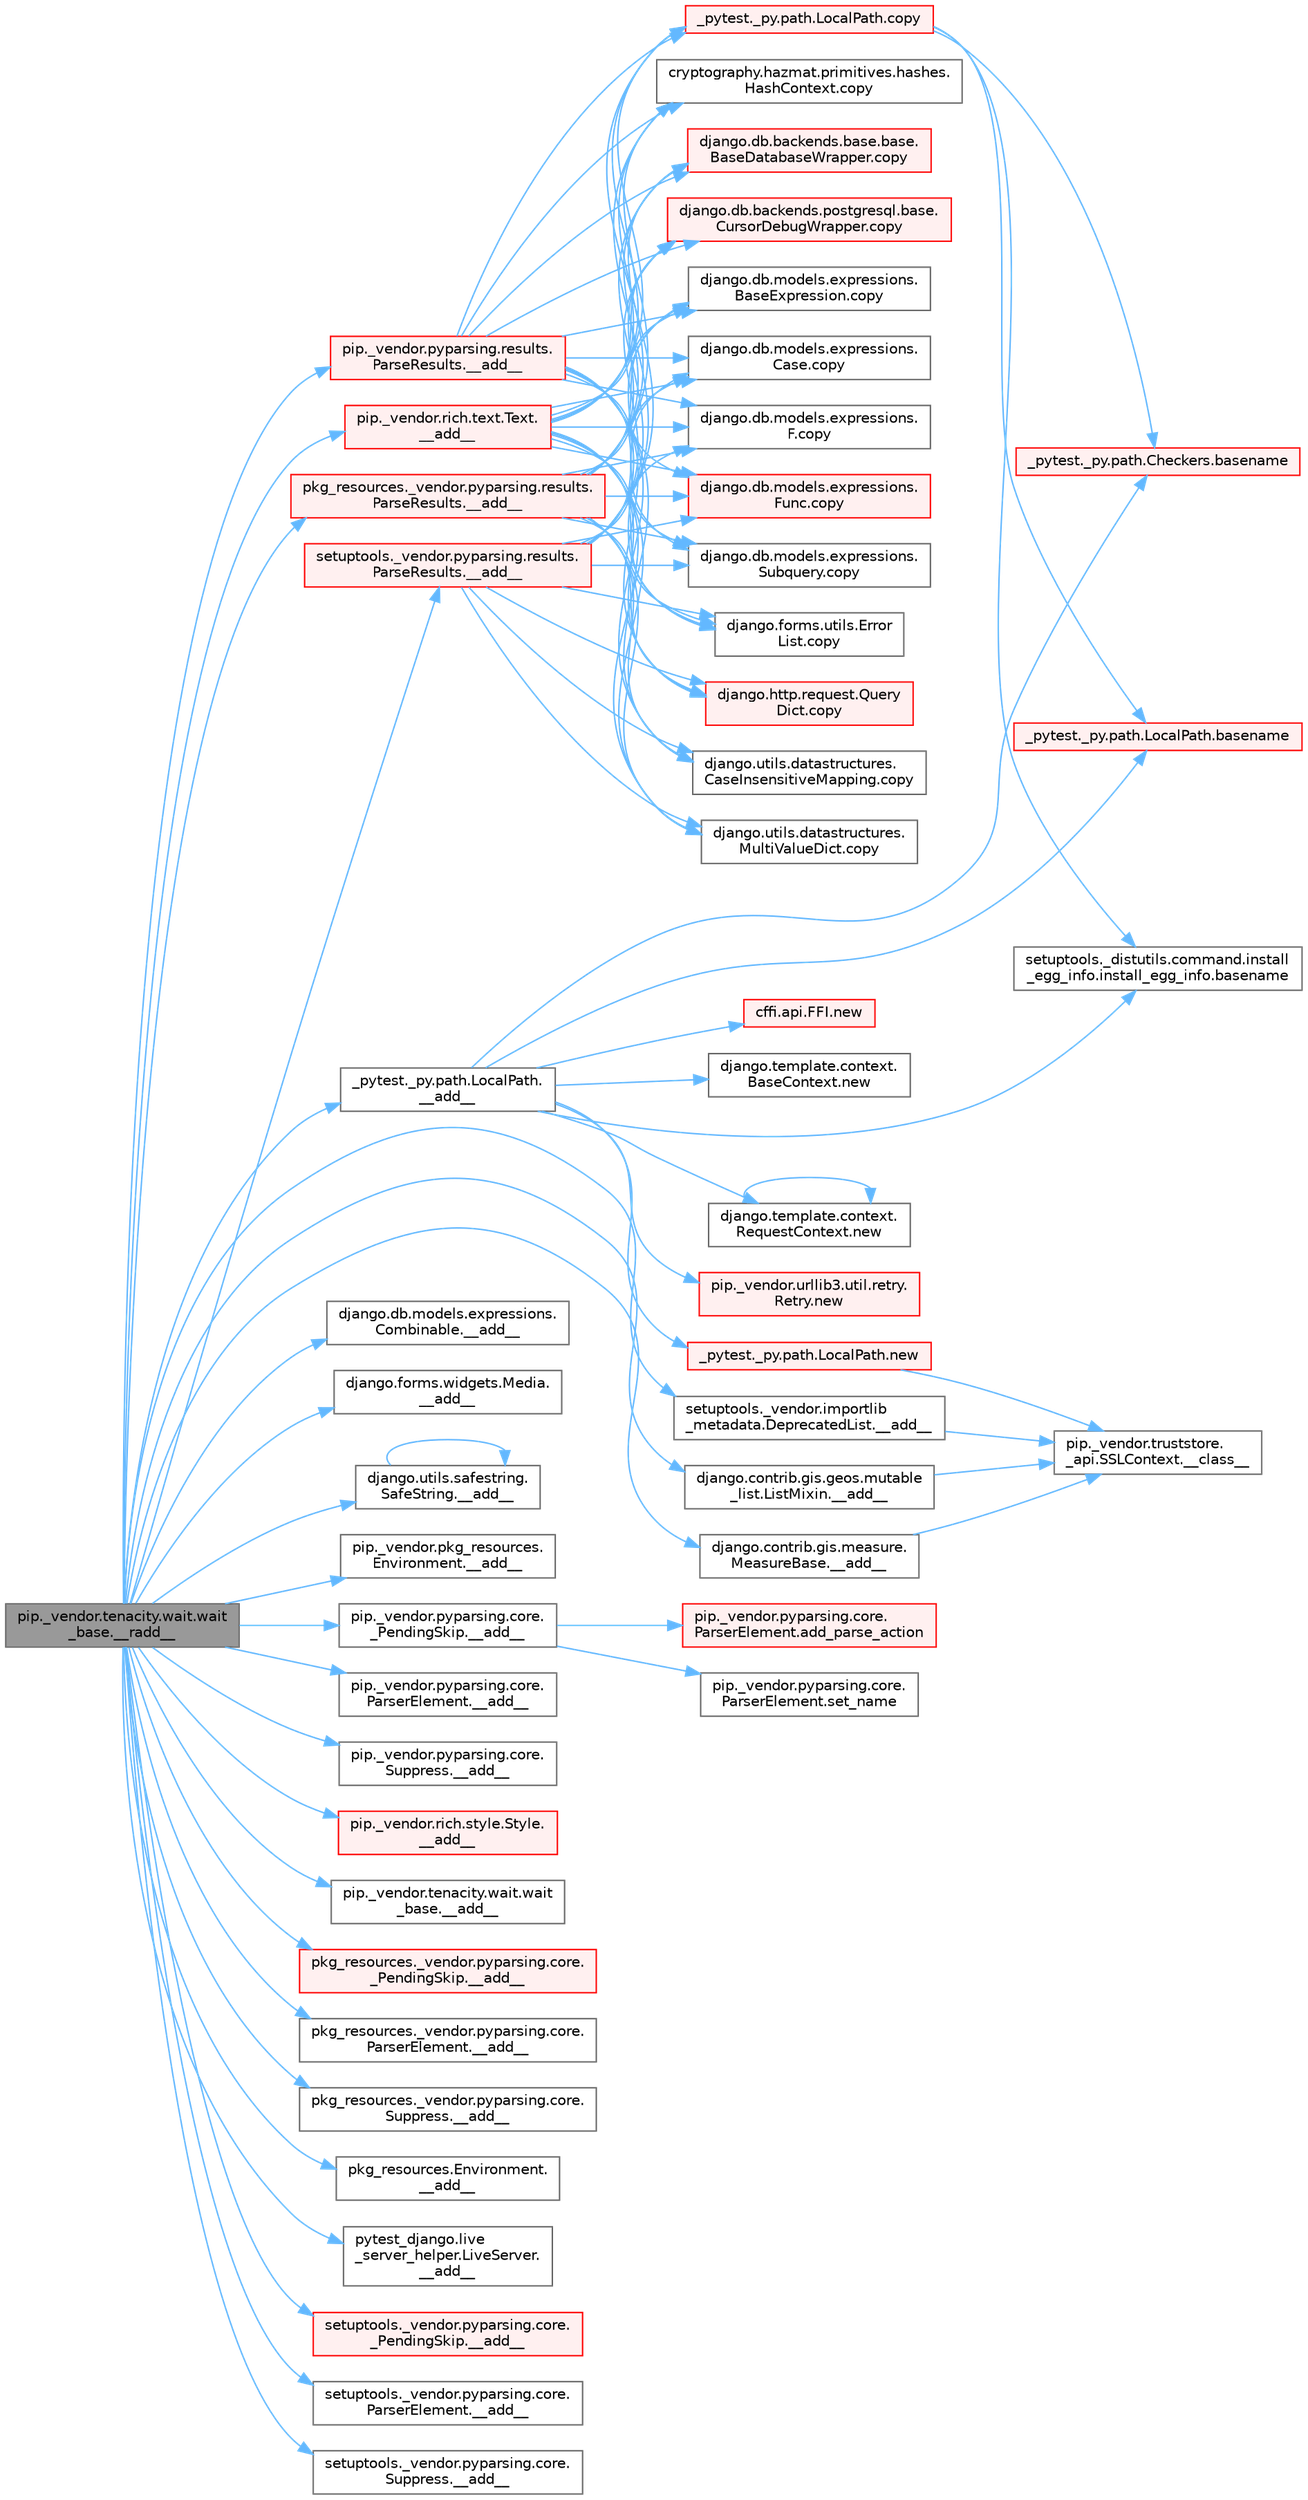 digraph "pip._vendor.tenacity.wait.wait_base.__radd__"
{
 // LATEX_PDF_SIZE
  bgcolor="transparent";
  edge [fontname=Helvetica,fontsize=10,labelfontname=Helvetica,labelfontsize=10];
  node [fontname=Helvetica,fontsize=10,shape=box,height=0.2,width=0.4];
  rankdir="LR";
  Node1 [id="Node000001",label="pip._vendor.tenacity.wait.wait\l_base.__radd__",height=0.2,width=0.4,color="gray40", fillcolor="grey60", style="filled", fontcolor="black",tooltip=" "];
  Node1 -> Node2 [id="edge1_Node000001_Node000002",color="steelblue1",style="solid",tooltip=" "];
  Node2 [id="Node000002",label="_pytest._py.path.LocalPath.\l__add__",height=0.2,width=0.4,color="grey40", fillcolor="white", style="filled",URL="$class__pytest_1_1__py_1_1path_1_1_local_path.html#abe95df43f29943a2ec6ccad0c25662da",tooltip=" "];
  Node2 -> Node3 [id="edge2_Node000002_Node000003",color="steelblue1",style="solid",tooltip=" "];
  Node3 [id="Node000003",label="_pytest._py.path.Checkers.basename",height=0.2,width=0.4,color="red", fillcolor="#FFF0F0", style="filled",URL="$class__pytest_1_1__py_1_1path_1_1_checkers.html#a5a659647ce281e4f0e46b4113485effe",tooltip=" "];
  Node2 -> Node2290 [id="edge3_Node000002_Node002290",color="steelblue1",style="solid",tooltip=" "];
  Node2290 [id="Node002290",label="_pytest._py.path.LocalPath.basename",height=0.2,width=0.4,color="red", fillcolor="#FFF0F0", style="filled",URL="$class__pytest_1_1__py_1_1path_1_1_local_path.html#a8a8ef1d27ceea399ad99d6d709acdbc9",tooltip=" "];
  Node2 -> Node2291 [id="edge4_Node000002_Node002291",color="steelblue1",style="solid",tooltip=" "];
  Node2291 [id="Node002291",label="setuptools._distutils.command.install\l_egg_info.install_egg_info.basename",height=0.2,width=0.4,color="grey40", fillcolor="white", style="filled",URL="$classsetuptools_1_1__distutils_1_1command_1_1install__egg__info_1_1install__egg__info.html#a40403bb2ce0a42795ac00f35fd36c713",tooltip=" "];
  Node2 -> Node224 [id="edge5_Node000002_Node000224",color="steelblue1",style="solid",tooltip=" "];
  Node224 [id="Node000224",label="_pytest._py.path.LocalPath.new",height=0.2,width=0.4,color="red", fillcolor="#FFF0F0", style="filled",URL="$class__pytest_1_1__py_1_1path_1_1_local_path.html#ab5882416a5911e7a15e0598cbeab05cd",tooltip=" "];
  Node224 -> Node8 [id="edge6_Node000224_Node000008",color="steelblue1",style="solid",tooltip=" "];
  Node8 [id="Node000008",label="pip._vendor.truststore.\l_api.SSLContext.__class__",height=0.2,width=0.4,color="grey40", fillcolor="white", style="filled",URL="$classpip_1_1__vendor_1_1truststore_1_1__api_1_1_s_s_l_context.html#a530861514f31eabaa3f513557d6e66de",tooltip=" "];
  Node2 -> Node4286 [id="edge7_Node000002_Node004286",color="steelblue1",style="solid",tooltip=" "];
  Node4286 [id="Node004286",label="cffi.api.FFI.new",height=0.2,width=0.4,color="red", fillcolor="#FFF0F0", style="filled",URL="$classcffi_1_1api_1_1_f_f_i.html#a8683df0d048f312ff118f16dae752887",tooltip=" "];
  Node2 -> Node4287 [id="edge8_Node000002_Node004287",color="steelblue1",style="solid",tooltip=" "];
  Node4287 [id="Node004287",label="django.template.context.\lBaseContext.new",height=0.2,width=0.4,color="grey40", fillcolor="white", style="filled",URL="$classdjango_1_1template_1_1context_1_1_base_context.html#a65a4f3e5e3bccacaf4e30e36100c1423",tooltip=" "];
  Node2 -> Node4288 [id="edge9_Node000002_Node004288",color="steelblue1",style="solid",tooltip=" "];
  Node4288 [id="Node004288",label="django.template.context.\lRequestContext.new",height=0.2,width=0.4,color="grey40", fillcolor="white", style="filled",URL="$classdjango_1_1template_1_1context_1_1_request_context.html#a4402e04b0c9bd3d4a2b7f06f38ab7432",tooltip=" "];
  Node4288 -> Node4288 [id="edge10_Node004288_Node004288",color="steelblue1",style="solid",tooltip=" "];
  Node2 -> Node4289 [id="edge11_Node000002_Node004289",color="steelblue1",style="solid",tooltip=" "];
  Node4289 [id="Node004289",label="pip._vendor.urllib3.util.retry.\lRetry.new",height=0.2,width=0.4,color="red", fillcolor="#FFF0F0", style="filled",URL="$classpip_1_1__vendor_1_1urllib3_1_1util_1_1retry_1_1_retry.html#ab806585412b9d9b3c0d882fb4bd8d3c0",tooltip=" "];
  Node1 -> Node4527 [id="edge12_Node000001_Node004527",color="steelblue1",style="solid",tooltip=" "];
  Node4527 [id="Node004527",label="django.contrib.gis.geos.mutable\l_list.ListMixin.__add__",height=0.2,width=0.4,color="grey40", fillcolor="white", style="filled",URL="$classdjango_1_1contrib_1_1gis_1_1geos_1_1mutable__list_1_1_list_mixin.html#a59eb983b1124a392915d2fc854d4e625",tooltip=" "];
  Node4527 -> Node8 [id="edge13_Node004527_Node000008",color="steelblue1",style="solid",tooltip=" "];
  Node1 -> Node4528 [id="edge14_Node000001_Node004528",color="steelblue1",style="solid",tooltip=" "];
  Node4528 [id="Node004528",label="django.contrib.gis.measure.\lMeasureBase.__add__",height=0.2,width=0.4,color="grey40", fillcolor="white", style="filled",URL="$classdjango_1_1contrib_1_1gis_1_1measure_1_1_measure_base.html#a39b101fe40f8cd2f88327dd25178d57d",tooltip=" "];
  Node4528 -> Node8 [id="edge15_Node004528_Node000008",color="steelblue1",style="solid",tooltip=" "];
  Node1 -> Node4529 [id="edge16_Node000001_Node004529",color="steelblue1",style="solid",tooltip=" "];
  Node4529 [id="Node004529",label="django.db.models.expressions.\lCombinable.__add__",height=0.2,width=0.4,color="grey40", fillcolor="white", style="filled",URL="$classdjango_1_1db_1_1models_1_1expressions_1_1_combinable.html#aba6118781f873a71fc9d18dca958ae02",tooltip=" "];
  Node1 -> Node4530 [id="edge17_Node000001_Node004530",color="steelblue1",style="solid",tooltip=" "];
  Node4530 [id="Node004530",label="django.forms.widgets.Media.\l__add__",height=0.2,width=0.4,color="grey40", fillcolor="white", style="filled",URL="$classdjango_1_1forms_1_1widgets_1_1_media.html#a6eac771a2cf4b72113bfaf5e8d8b695c",tooltip=" "];
  Node1 -> Node4531 [id="edge18_Node000001_Node004531",color="steelblue1",style="solid",tooltip=" "];
  Node4531 [id="Node004531",label="django.utils.safestring.\lSafeString.__add__",height=0.2,width=0.4,color="grey40", fillcolor="white", style="filled",URL="$classdjango_1_1utils_1_1safestring_1_1_safe_string.html#a1a5d590cc5179beb9a8ec0046930d2c2",tooltip=" "];
  Node4531 -> Node4531 [id="edge19_Node004531_Node004531",color="steelblue1",style="solid",tooltip=" "];
  Node1 -> Node4532 [id="edge20_Node000001_Node004532",color="steelblue1",style="solid",tooltip=" "];
  Node4532 [id="Node004532",label="pip._vendor.pkg_resources.\lEnvironment.__add__",height=0.2,width=0.4,color="grey40", fillcolor="white", style="filled",URL="$classpip_1_1__vendor_1_1pkg__resources_1_1_environment.html#a9f56e1f0b50ee6b8456c43838124ed60",tooltip=" "];
  Node1 -> Node4533 [id="edge21_Node000001_Node004533",color="steelblue1",style="solid",tooltip=" "];
  Node4533 [id="Node004533",label="pip._vendor.pyparsing.core.\l_PendingSkip.__add__",height=0.2,width=0.4,color="grey40", fillcolor="white", style="filled",URL="$classpip_1_1__vendor_1_1pyparsing_1_1core_1_1___pending_skip.html#a39e2cd9f60b32560568a62d36a8bec4b",tooltip=" "];
  Node4533 -> Node4534 [id="edge22_Node004533_Node004534",color="steelblue1",style="solid",tooltip=" "];
  Node4534 [id="Node004534",label="pip._vendor.pyparsing.core.\lParserElement.add_parse_action",height=0.2,width=0.4,color="red", fillcolor="#FFF0F0", style="filled",URL="$classpip_1_1__vendor_1_1pyparsing_1_1core_1_1_parser_element.html#a650489b95797058130c9fca57ae480b3",tooltip=" "];
  Node4533 -> Node4536 [id="edge23_Node004533_Node004536",color="steelblue1",style="solid",tooltip=" "];
  Node4536 [id="Node004536",label="pip._vendor.pyparsing.core.\lParserElement.set_name",height=0.2,width=0.4,color="grey40", fillcolor="white", style="filled",URL="$classpip_1_1__vendor_1_1pyparsing_1_1core_1_1_parser_element.html#ae6d0bb3be71b1ca3075ca6077a723065",tooltip=" "];
  Node1 -> Node4537 [id="edge24_Node000001_Node004537",color="steelblue1",style="solid",tooltip=" "];
  Node4537 [id="Node004537",label="pip._vendor.pyparsing.core.\lParserElement.__add__",height=0.2,width=0.4,color="grey40", fillcolor="white", style="filled",URL="$classpip_1_1__vendor_1_1pyparsing_1_1core_1_1_parser_element.html#a57e21307948426d1b9756b554104e94f",tooltip=" "];
  Node1 -> Node4538 [id="edge25_Node000001_Node004538",color="steelblue1",style="solid",tooltip=" "];
  Node4538 [id="Node004538",label="pip._vendor.pyparsing.core.\lSuppress.__add__",height=0.2,width=0.4,color="grey40", fillcolor="white", style="filled",URL="$classpip_1_1__vendor_1_1pyparsing_1_1core_1_1_suppress.html#a58c9a33de3504579502691878bd15031",tooltip=" "];
  Node1 -> Node4539 [id="edge26_Node000001_Node004539",color="steelblue1",style="solid",tooltip=" "];
  Node4539 [id="Node004539",label="pip._vendor.pyparsing.results.\lParseResults.__add__",height=0.2,width=0.4,color="red", fillcolor="#FFF0F0", style="filled",URL="$classpip_1_1__vendor_1_1pyparsing_1_1results_1_1_parse_results.html#a3d042ec44a5277aec415d0527b3aa0f2",tooltip=" "];
  Node4539 -> Node2289 [id="edge27_Node004539_Node002289",color="steelblue1",style="solid",tooltip=" "];
  Node2289 [id="Node002289",label="_pytest._py.path.LocalPath.copy",height=0.2,width=0.4,color="red", fillcolor="#FFF0F0", style="filled",URL="$class__pytest_1_1__py_1_1path_1_1_local_path.html#a9eeecae0b90a7147e6bf23d6ea8fc6c0",tooltip=" "];
  Node2289 -> Node3 [id="edge28_Node002289_Node000003",color="steelblue1",style="solid",tooltip=" "];
  Node2289 -> Node2290 [id="edge29_Node002289_Node002290",color="steelblue1",style="solid",tooltip=" "];
  Node2289 -> Node2291 [id="edge30_Node002289_Node002291",color="steelblue1",style="solid",tooltip=" "];
  Node4539 -> Node2345 [id="edge31_Node004539_Node002345",color="steelblue1",style="solid",tooltip=" "];
  Node2345 [id="Node002345",label="cryptography.hazmat.primitives.hashes.\lHashContext.copy",height=0.2,width=0.4,color="grey40", fillcolor="white", style="filled",URL="$classcryptography_1_1hazmat_1_1primitives_1_1hashes_1_1_hash_context.html#a9f9b30a47684d469cfdc3db7a7261ea1",tooltip=" "];
  Node4539 -> Node2346 [id="edge32_Node004539_Node002346",color="steelblue1",style="solid",tooltip=" "];
  Node2346 [id="Node002346",label="django.db.backends.base.base.\lBaseDatabaseWrapper.copy",height=0.2,width=0.4,color="red", fillcolor="#FFF0F0", style="filled",URL="$classdjango_1_1db_1_1backends_1_1base_1_1base_1_1_base_database_wrapper.html#a655ed3d049ec9c35530e8819d28fdc62",tooltip=" "];
  Node4539 -> Node2347 [id="edge33_Node004539_Node002347",color="steelblue1",style="solid",tooltip=" "];
  Node2347 [id="Node002347",label="django.db.backends.postgresql.base.\lCursorDebugWrapper.copy",height=0.2,width=0.4,color="red", fillcolor="#FFF0F0", style="filled",URL="$classdjango_1_1db_1_1backends_1_1postgresql_1_1base_1_1_cursor_debug_wrapper.html#a35ca6cc5e6e9ba970c3c3f7469be22ef",tooltip=" "];
  Node4539 -> Node2349 [id="edge34_Node004539_Node002349",color="steelblue1",style="solid",tooltip=" "];
  Node2349 [id="Node002349",label="django.db.models.expressions.\lBaseExpression.copy",height=0.2,width=0.4,color="grey40", fillcolor="white", style="filled",URL="$classdjango_1_1db_1_1models_1_1expressions_1_1_base_expression.html#aeeb404c3f264e4a520308bad3b41fabf",tooltip=" "];
  Node4539 -> Node2350 [id="edge35_Node004539_Node002350",color="steelblue1",style="solid",tooltip=" "];
  Node2350 [id="Node002350",label="django.db.models.expressions.\lCase.copy",height=0.2,width=0.4,color="grey40", fillcolor="white", style="filled",URL="$classdjango_1_1db_1_1models_1_1expressions_1_1_case.html#a98cff87cf380bd54d7c21cb381c64daf",tooltip=" "];
  Node4539 -> Node2351 [id="edge36_Node004539_Node002351",color="steelblue1",style="solid",tooltip=" "];
  Node2351 [id="Node002351",label="django.db.models.expressions.\lF.copy",height=0.2,width=0.4,color="grey40", fillcolor="white", style="filled",URL="$classdjango_1_1db_1_1models_1_1expressions_1_1_f.html#a58698f9a53ce3133f53d1602cc551e1b",tooltip=" "];
  Node4539 -> Node2352 [id="edge37_Node004539_Node002352",color="steelblue1",style="solid",tooltip=" "];
  Node2352 [id="Node002352",label="django.db.models.expressions.\lFunc.copy",height=0.2,width=0.4,color="red", fillcolor="#FFF0F0", style="filled",URL="$classdjango_1_1db_1_1models_1_1expressions_1_1_func.html#a6883d18f5aeb4398d367e841e6e21671",tooltip=" "];
  Node4539 -> Node2353 [id="edge38_Node004539_Node002353",color="steelblue1",style="solid",tooltip=" "];
  Node2353 [id="Node002353",label="django.db.models.expressions.\lSubquery.copy",height=0.2,width=0.4,color="grey40", fillcolor="white", style="filled",URL="$classdjango_1_1db_1_1models_1_1expressions_1_1_subquery.html#a59363e529ff37aa5c16a09b76e6e6bf9",tooltip=" "];
  Node4539 -> Node2354 [id="edge39_Node004539_Node002354",color="steelblue1",style="solid",tooltip=" "];
  Node2354 [id="Node002354",label="django.forms.utils.Error\lList.copy",height=0.2,width=0.4,color="grey40", fillcolor="white", style="filled",URL="$classdjango_1_1forms_1_1utils_1_1_error_list.html#a46176c1849362dd93ea227cfec28d1ff",tooltip=" "];
  Node4539 -> Node2355 [id="edge40_Node004539_Node002355",color="steelblue1",style="solid",tooltip=" "];
  Node2355 [id="Node002355",label="django.http.request.Query\lDict.copy",height=0.2,width=0.4,color="red", fillcolor="#FFF0F0", style="filled",URL="$classdjango_1_1http_1_1request_1_1_query_dict.html#ada9e4956e62868c5587b9ffde7b358b5",tooltip=" "];
  Node4539 -> Node2527 [id="edge41_Node004539_Node002527",color="steelblue1",style="solid",tooltip=" "];
  Node2527 [id="Node002527",label="django.utils.datastructures.\lCaseInsensitiveMapping.copy",height=0.2,width=0.4,color="grey40", fillcolor="white", style="filled",URL="$classdjango_1_1utils_1_1datastructures_1_1_case_insensitive_mapping.html#a89e52f7d943ef70ee9e2731a1bb25084",tooltip=" "];
  Node4539 -> Node2528 [id="edge42_Node004539_Node002528",color="steelblue1",style="solid",tooltip=" "];
  Node2528 [id="Node002528",label="django.utils.datastructures.\lMultiValueDict.copy",height=0.2,width=0.4,color="grey40", fillcolor="white", style="filled",URL="$classdjango_1_1utils_1_1datastructures_1_1_multi_value_dict.html#aa04a15080bb2af3ac7cc3f4791a54786",tooltip=" "];
  Node1 -> Node4540 [id="edge43_Node000001_Node004540",color="steelblue1",style="solid",tooltip=" "];
  Node4540 [id="Node004540",label="pip._vendor.rich.style.Style.\l__add__",height=0.2,width=0.4,color="red", fillcolor="#FFF0F0", style="filled",URL="$classpip_1_1__vendor_1_1rich_1_1style_1_1_style.html#ae7fda0d12cb33d47827c0397477a13b4",tooltip=" "];
  Node1 -> Node4543 [id="edge44_Node000001_Node004543",color="steelblue1",style="solid",tooltip=" "];
  Node4543 [id="Node004543",label="pip._vendor.rich.text.Text.\l__add__",height=0.2,width=0.4,color="red", fillcolor="#FFF0F0", style="filled",URL="$classpip_1_1__vendor_1_1rich_1_1text_1_1_text.html#a53ddbcca645bcd523cc7875ede6a2691",tooltip=" "];
  Node4543 -> Node2289 [id="edge45_Node004543_Node002289",color="steelblue1",style="solid",tooltip=" "];
  Node4543 -> Node2345 [id="edge46_Node004543_Node002345",color="steelblue1",style="solid",tooltip=" "];
  Node4543 -> Node2346 [id="edge47_Node004543_Node002346",color="steelblue1",style="solid",tooltip=" "];
  Node4543 -> Node2347 [id="edge48_Node004543_Node002347",color="steelblue1",style="solid",tooltip=" "];
  Node4543 -> Node2349 [id="edge49_Node004543_Node002349",color="steelblue1",style="solid",tooltip=" "];
  Node4543 -> Node2350 [id="edge50_Node004543_Node002350",color="steelblue1",style="solid",tooltip=" "];
  Node4543 -> Node2351 [id="edge51_Node004543_Node002351",color="steelblue1",style="solid",tooltip=" "];
  Node4543 -> Node2352 [id="edge52_Node004543_Node002352",color="steelblue1",style="solid",tooltip=" "];
  Node4543 -> Node2353 [id="edge53_Node004543_Node002353",color="steelblue1",style="solid",tooltip=" "];
  Node4543 -> Node2354 [id="edge54_Node004543_Node002354",color="steelblue1",style="solid",tooltip=" "];
  Node4543 -> Node2355 [id="edge55_Node004543_Node002355",color="steelblue1",style="solid",tooltip=" "];
  Node4543 -> Node2527 [id="edge56_Node004543_Node002527",color="steelblue1",style="solid",tooltip=" "];
  Node4543 -> Node2528 [id="edge57_Node004543_Node002528",color="steelblue1",style="solid",tooltip=" "];
  Node1 -> Node4544 [id="edge58_Node000001_Node004544",color="steelblue1",style="solid",tooltip=" "];
  Node4544 [id="Node004544",label="pip._vendor.tenacity.wait.wait\l_base.__add__",height=0.2,width=0.4,color="grey40", fillcolor="white", style="filled",URL="$classpip_1_1__vendor_1_1tenacity_1_1wait_1_1wait__base.html#a92a3b816a002ac9a87ff2714a5081dbe",tooltip=" "];
  Node1 -> Node4545 [id="edge59_Node000001_Node004545",color="steelblue1",style="solid",tooltip=" "];
  Node4545 [id="Node004545",label="pkg_resources._vendor.pyparsing.core.\l_PendingSkip.__add__",height=0.2,width=0.4,color="red", fillcolor="#FFF0F0", style="filled",URL="$classpkg__resources_1_1__vendor_1_1pyparsing_1_1core_1_1___pending_skip.html#aaf14a6107834f51cfb6e9bc30b5adc62",tooltip=" "];
  Node1 -> Node4549 [id="edge60_Node000001_Node004549",color="steelblue1",style="solid",tooltip=" "];
  Node4549 [id="Node004549",label="pkg_resources._vendor.pyparsing.core.\lParserElement.__add__",height=0.2,width=0.4,color="grey40", fillcolor="white", style="filled",URL="$classpkg__resources_1_1__vendor_1_1pyparsing_1_1core_1_1_parser_element.html#a560fcc71880812540d39fcb949927ac1",tooltip=" "];
  Node1 -> Node4550 [id="edge61_Node000001_Node004550",color="steelblue1",style="solid",tooltip=" "];
  Node4550 [id="Node004550",label="pkg_resources._vendor.pyparsing.core.\lSuppress.__add__",height=0.2,width=0.4,color="grey40", fillcolor="white", style="filled",URL="$classpkg__resources_1_1__vendor_1_1pyparsing_1_1core_1_1_suppress.html#a3e36c646dc263a8df129b265b345752b",tooltip=" "];
  Node1 -> Node4551 [id="edge62_Node000001_Node004551",color="steelblue1",style="solid",tooltip=" "];
  Node4551 [id="Node004551",label="pkg_resources._vendor.pyparsing.results.\lParseResults.__add__",height=0.2,width=0.4,color="red", fillcolor="#FFF0F0", style="filled",URL="$classpkg__resources_1_1__vendor_1_1pyparsing_1_1results_1_1_parse_results.html#aac08c0df1060499bad944971ca3442b9",tooltip=" "];
  Node4551 -> Node2289 [id="edge63_Node004551_Node002289",color="steelblue1",style="solid",tooltip=" "];
  Node4551 -> Node2345 [id="edge64_Node004551_Node002345",color="steelblue1",style="solid",tooltip=" "];
  Node4551 -> Node2346 [id="edge65_Node004551_Node002346",color="steelblue1",style="solid",tooltip=" "];
  Node4551 -> Node2347 [id="edge66_Node004551_Node002347",color="steelblue1",style="solid",tooltip=" "];
  Node4551 -> Node2349 [id="edge67_Node004551_Node002349",color="steelblue1",style="solid",tooltip=" "];
  Node4551 -> Node2350 [id="edge68_Node004551_Node002350",color="steelblue1",style="solid",tooltip=" "];
  Node4551 -> Node2351 [id="edge69_Node004551_Node002351",color="steelblue1",style="solid",tooltip=" "];
  Node4551 -> Node2352 [id="edge70_Node004551_Node002352",color="steelblue1",style="solid",tooltip=" "];
  Node4551 -> Node2353 [id="edge71_Node004551_Node002353",color="steelblue1",style="solid",tooltip=" "];
  Node4551 -> Node2354 [id="edge72_Node004551_Node002354",color="steelblue1",style="solid",tooltip=" "];
  Node4551 -> Node2355 [id="edge73_Node004551_Node002355",color="steelblue1",style="solid",tooltip=" "];
  Node4551 -> Node2527 [id="edge74_Node004551_Node002527",color="steelblue1",style="solid",tooltip=" "];
  Node4551 -> Node2528 [id="edge75_Node004551_Node002528",color="steelblue1",style="solid",tooltip=" "];
  Node1 -> Node4552 [id="edge76_Node000001_Node004552",color="steelblue1",style="solid",tooltip=" "];
  Node4552 [id="Node004552",label="pkg_resources.Environment.\l__add__",height=0.2,width=0.4,color="grey40", fillcolor="white", style="filled",URL="$classpkg__resources_1_1_environment.html#a4198e38480e1fac692eb6b7ca08858eb",tooltip=" "];
  Node1 -> Node4553 [id="edge77_Node000001_Node004553",color="steelblue1",style="solid",tooltip=" "];
  Node4553 [id="Node004553",label="pytest_django.live\l_server_helper.LiveServer.\l__add__",height=0.2,width=0.4,color="grey40", fillcolor="white", style="filled",URL="$classpytest__django_1_1live__server__helper_1_1_live_server.html#aaf38ce4a4f7ee3687140216b19e30079",tooltip=" "];
  Node1 -> Node4554 [id="edge78_Node000001_Node004554",color="steelblue1",style="solid",tooltip=" "];
  Node4554 [id="Node004554",label="setuptools._vendor.importlib\l_metadata.DeprecatedList.__add__",height=0.2,width=0.4,color="grey40", fillcolor="white", style="filled",URL="$classsetuptools_1_1__vendor_1_1importlib__metadata_1_1_deprecated_list.html#a7a5c3dc8f3703bb1ce35d52c0009e42a",tooltip=" "];
  Node4554 -> Node8 [id="edge79_Node004554_Node000008",color="steelblue1",style="solid",tooltip=" "];
  Node1 -> Node4555 [id="edge80_Node000001_Node004555",color="steelblue1",style="solid",tooltip=" "];
  Node4555 [id="Node004555",label="setuptools._vendor.pyparsing.core.\l_PendingSkip.__add__",height=0.2,width=0.4,color="red", fillcolor="#FFF0F0", style="filled",URL="$classsetuptools_1_1__vendor_1_1pyparsing_1_1core_1_1___pending_skip.html#a63368e2f58ba8226cf70ecec7d865ee8",tooltip=" "];
  Node1 -> Node4559 [id="edge81_Node000001_Node004559",color="steelblue1",style="solid",tooltip=" "];
  Node4559 [id="Node004559",label="setuptools._vendor.pyparsing.core.\lParserElement.__add__",height=0.2,width=0.4,color="grey40", fillcolor="white", style="filled",URL="$classsetuptools_1_1__vendor_1_1pyparsing_1_1core_1_1_parser_element.html#a22e3206bb2ca267d5e020428a5bf0279",tooltip=" "];
  Node1 -> Node4560 [id="edge82_Node000001_Node004560",color="steelblue1",style="solid",tooltip=" "];
  Node4560 [id="Node004560",label="setuptools._vendor.pyparsing.core.\lSuppress.__add__",height=0.2,width=0.4,color="grey40", fillcolor="white", style="filled",URL="$classsetuptools_1_1__vendor_1_1pyparsing_1_1core_1_1_suppress.html#a5a1b27e269b3cd33409a945a18db6419",tooltip=" "];
  Node1 -> Node4561 [id="edge83_Node000001_Node004561",color="steelblue1",style="solid",tooltip=" "];
  Node4561 [id="Node004561",label="setuptools._vendor.pyparsing.results.\lParseResults.__add__",height=0.2,width=0.4,color="red", fillcolor="#FFF0F0", style="filled",URL="$classsetuptools_1_1__vendor_1_1pyparsing_1_1results_1_1_parse_results.html#afddc4e6ba70870fb80a50fb1f12f43e3",tooltip=" "];
  Node4561 -> Node2289 [id="edge84_Node004561_Node002289",color="steelblue1",style="solid",tooltip=" "];
  Node4561 -> Node2345 [id="edge85_Node004561_Node002345",color="steelblue1",style="solid",tooltip=" "];
  Node4561 -> Node2346 [id="edge86_Node004561_Node002346",color="steelblue1",style="solid",tooltip=" "];
  Node4561 -> Node2347 [id="edge87_Node004561_Node002347",color="steelblue1",style="solid",tooltip=" "];
  Node4561 -> Node2349 [id="edge88_Node004561_Node002349",color="steelblue1",style="solid",tooltip=" "];
  Node4561 -> Node2350 [id="edge89_Node004561_Node002350",color="steelblue1",style="solid",tooltip=" "];
  Node4561 -> Node2351 [id="edge90_Node004561_Node002351",color="steelblue1",style="solid",tooltip=" "];
  Node4561 -> Node2352 [id="edge91_Node004561_Node002352",color="steelblue1",style="solid",tooltip=" "];
  Node4561 -> Node2353 [id="edge92_Node004561_Node002353",color="steelblue1",style="solid",tooltip=" "];
  Node4561 -> Node2354 [id="edge93_Node004561_Node002354",color="steelblue1",style="solid",tooltip=" "];
  Node4561 -> Node2355 [id="edge94_Node004561_Node002355",color="steelblue1",style="solid",tooltip=" "];
  Node4561 -> Node2527 [id="edge95_Node004561_Node002527",color="steelblue1",style="solid",tooltip=" "];
  Node4561 -> Node2528 [id="edge96_Node004561_Node002528",color="steelblue1",style="solid",tooltip=" "];
}
